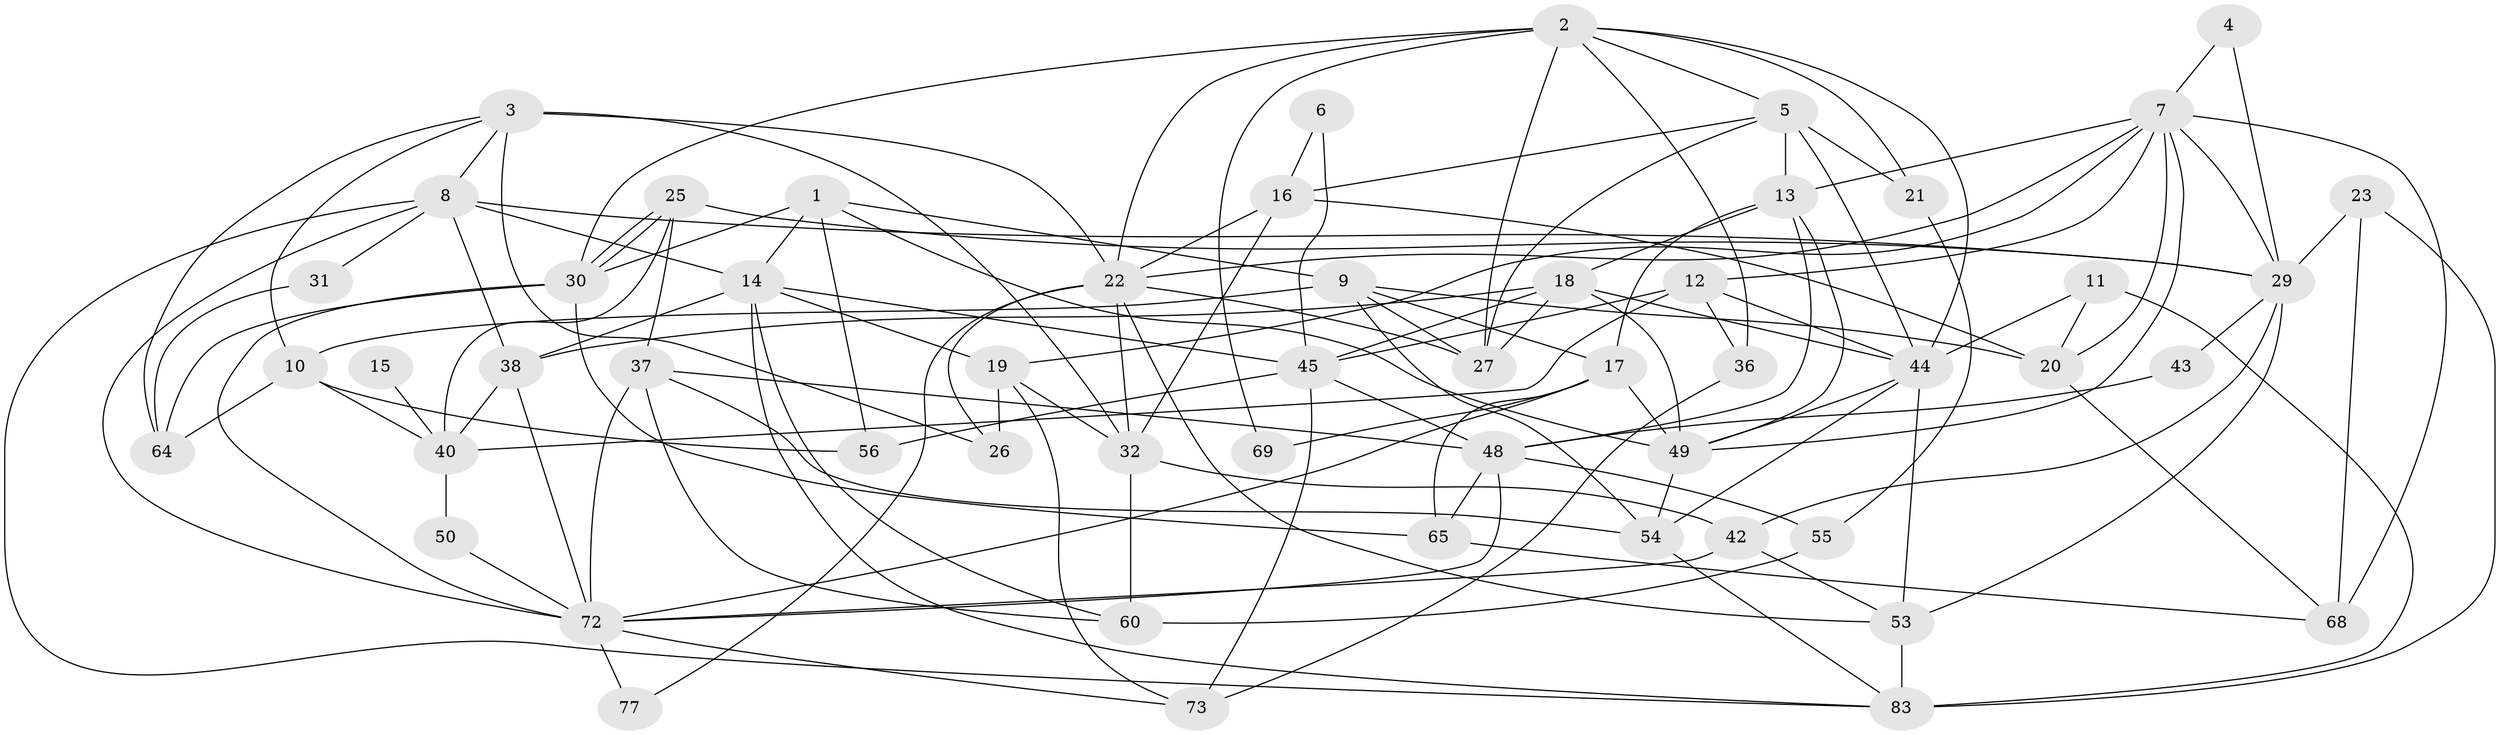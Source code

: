 // original degree distribution, {4: 0.32558139534883723, 6: 0.11627906976744186, 5: 0.1511627906976744, 2: 0.12790697674418605, 3: 0.2441860465116279, 7: 0.023255813953488372, 8: 0.011627906976744186}
// Generated by graph-tools (version 1.1) at 2025/41/03/06/25 10:41:59]
// undirected, 54 vertices, 134 edges
graph export_dot {
graph [start="1"]
  node [color=gray90,style=filled];
  1 [super="+61"];
  2 [super="+85"];
  3 [super="+35"];
  4;
  5 [super="+52"];
  6;
  7 [super="+28"];
  8 [super="+67"];
  9 [super="+51"];
  10 [super="+62"];
  11 [super="+66"];
  12 [super="+33"];
  13 [super="+46"];
  14 [super="+75"];
  15;
  16 [super="+79"];
  17 [super="+80"];
  18 [super="+24"];
  19 [super="+34"];
  20 [super="+71"];
  21;
  22 [super="+47"];
  23;
  25;
  26 [super="+86"];
  27 [super="+82"];
  29 [super="+57"];
  30 [super="+39"];
  31;
  32 [super="+59"];
  36;
  37 [super="+41"];
  38;
  40 [super="+78"];
  42;
  43;
  44 [super="+76"];
  45 [super="+58"];
  48 [super="+74"];
  49 [super="+70"];
  50;
  53 [super="+84"];
  54 [super="+63"];
  55;
  56;
  60;
  64;
  65;
  68;
  69;
  72 [super="+81"];
  73;
  77;
  83;
  1 -- 14;
  1 -- 56;
  1 -- 49;
  1 -- 9;
  1 -- 30;
  2 -- 21;
  2 -- 36;
  2 -- 30;
  2 -- 44;
  2 -- 27;
  2 -- 69;
  2 -- 22;
  2 -- 5;
  3 -- 22 [weight=2];
  3 -- 32;
  3 -- 10;
  3 -- 64;
  3 -- 26 [weight=2];
  3 -- 8;
  4 -- 7;
  4 -- 29;
  5 -- 21;
  5 -- 13;
  5 -- 44;
  5 -- 16;
  5 -- 27;
  6 -- 16;
  6 -- 45;
  7 -- 13;
  7 -- 20;
  7 -- 49;
  7 -- 68;
  7 -- 22;
  7 -- 12;
  7 -- 29;
  7 -- 19;
  8 -- 38;
  8 -- 14;
  8 -- 31;
  8 -- 83;
  8 -- 72;
  8 -- 29;
  9 -- 54;
  9 -- 17;
  9 -- 27;
  9 -- 10;
  9 -- 20;
  10 -- 56;
  10 -- 64;
  10 -- 40;
  11 -- 44;
  11 -- 83 [weight=2];
  11 -- 20;
  12 -- 44;
  12 -- 40;
  12 -- 45;
  12 -- 36;
  13 -- 48;
  13 -- 17;
  13 -- 18;
  13 -- 49;
  14 -- 45;
  14 -- 60;
  14 -- 38;
  14 -- 83;
  14 -- 19;
  15 -- 40 [weight=2];
  16 -- 22;
  16 -- 32 [weight=2];
  16 -- 20;
  17 -- 69;
  17 -- 65;
  17 -- 49;
  17 -- 72;
  18 -- 38;
  18 -- 44;
  18 -- 49;
  18 -- 27;
  18 -- 45;
  19 -- 26;
  19 -- 32;
  19 -- 73;
  20 -- 68;
  21 -- 55;
  22 -- 32;
  22 -- 77;
  22 -- 27;
  22 -- 53;
  22 -- 26;
  23 -- 68;
  23 -- 83;
  23 -- 29;
  25 -- 37 [weight=2];
  25 -- 30;
  25 -- 30;
  25 -- 40;
  25 -- 29;
  29 -- 42;
  29 -- 43;
  29 -- 53;
  30 -- 64;
  30 -- 65;
  30 -- 72;
  31 -- 64;
  32 -- 42;
  32 -- 60;
  36 -- 73;
  37 -- 54;
  37 -- 48;
  37 -- 60;
  37 -- 72;
  38 -- 40;
  38 -- 72;
  40 -- 50;
  42 -- 53;
  42 -- 72;
  43 -- 48;
  44 -- 53;
  44 -- 49;
  44 -- 54;
  45 -- 73;
  45 -- 48;
  45 -- 56;
  48 -- 65;
  48 -- 55;
  48 -- 72;
  49 -- 54;
  50 -- 72;
  53 -- 83;
  54 -- 83;
  55 -- 60;
  65 -- 68;
  72 -- 73;
  72 -- 77;
}
